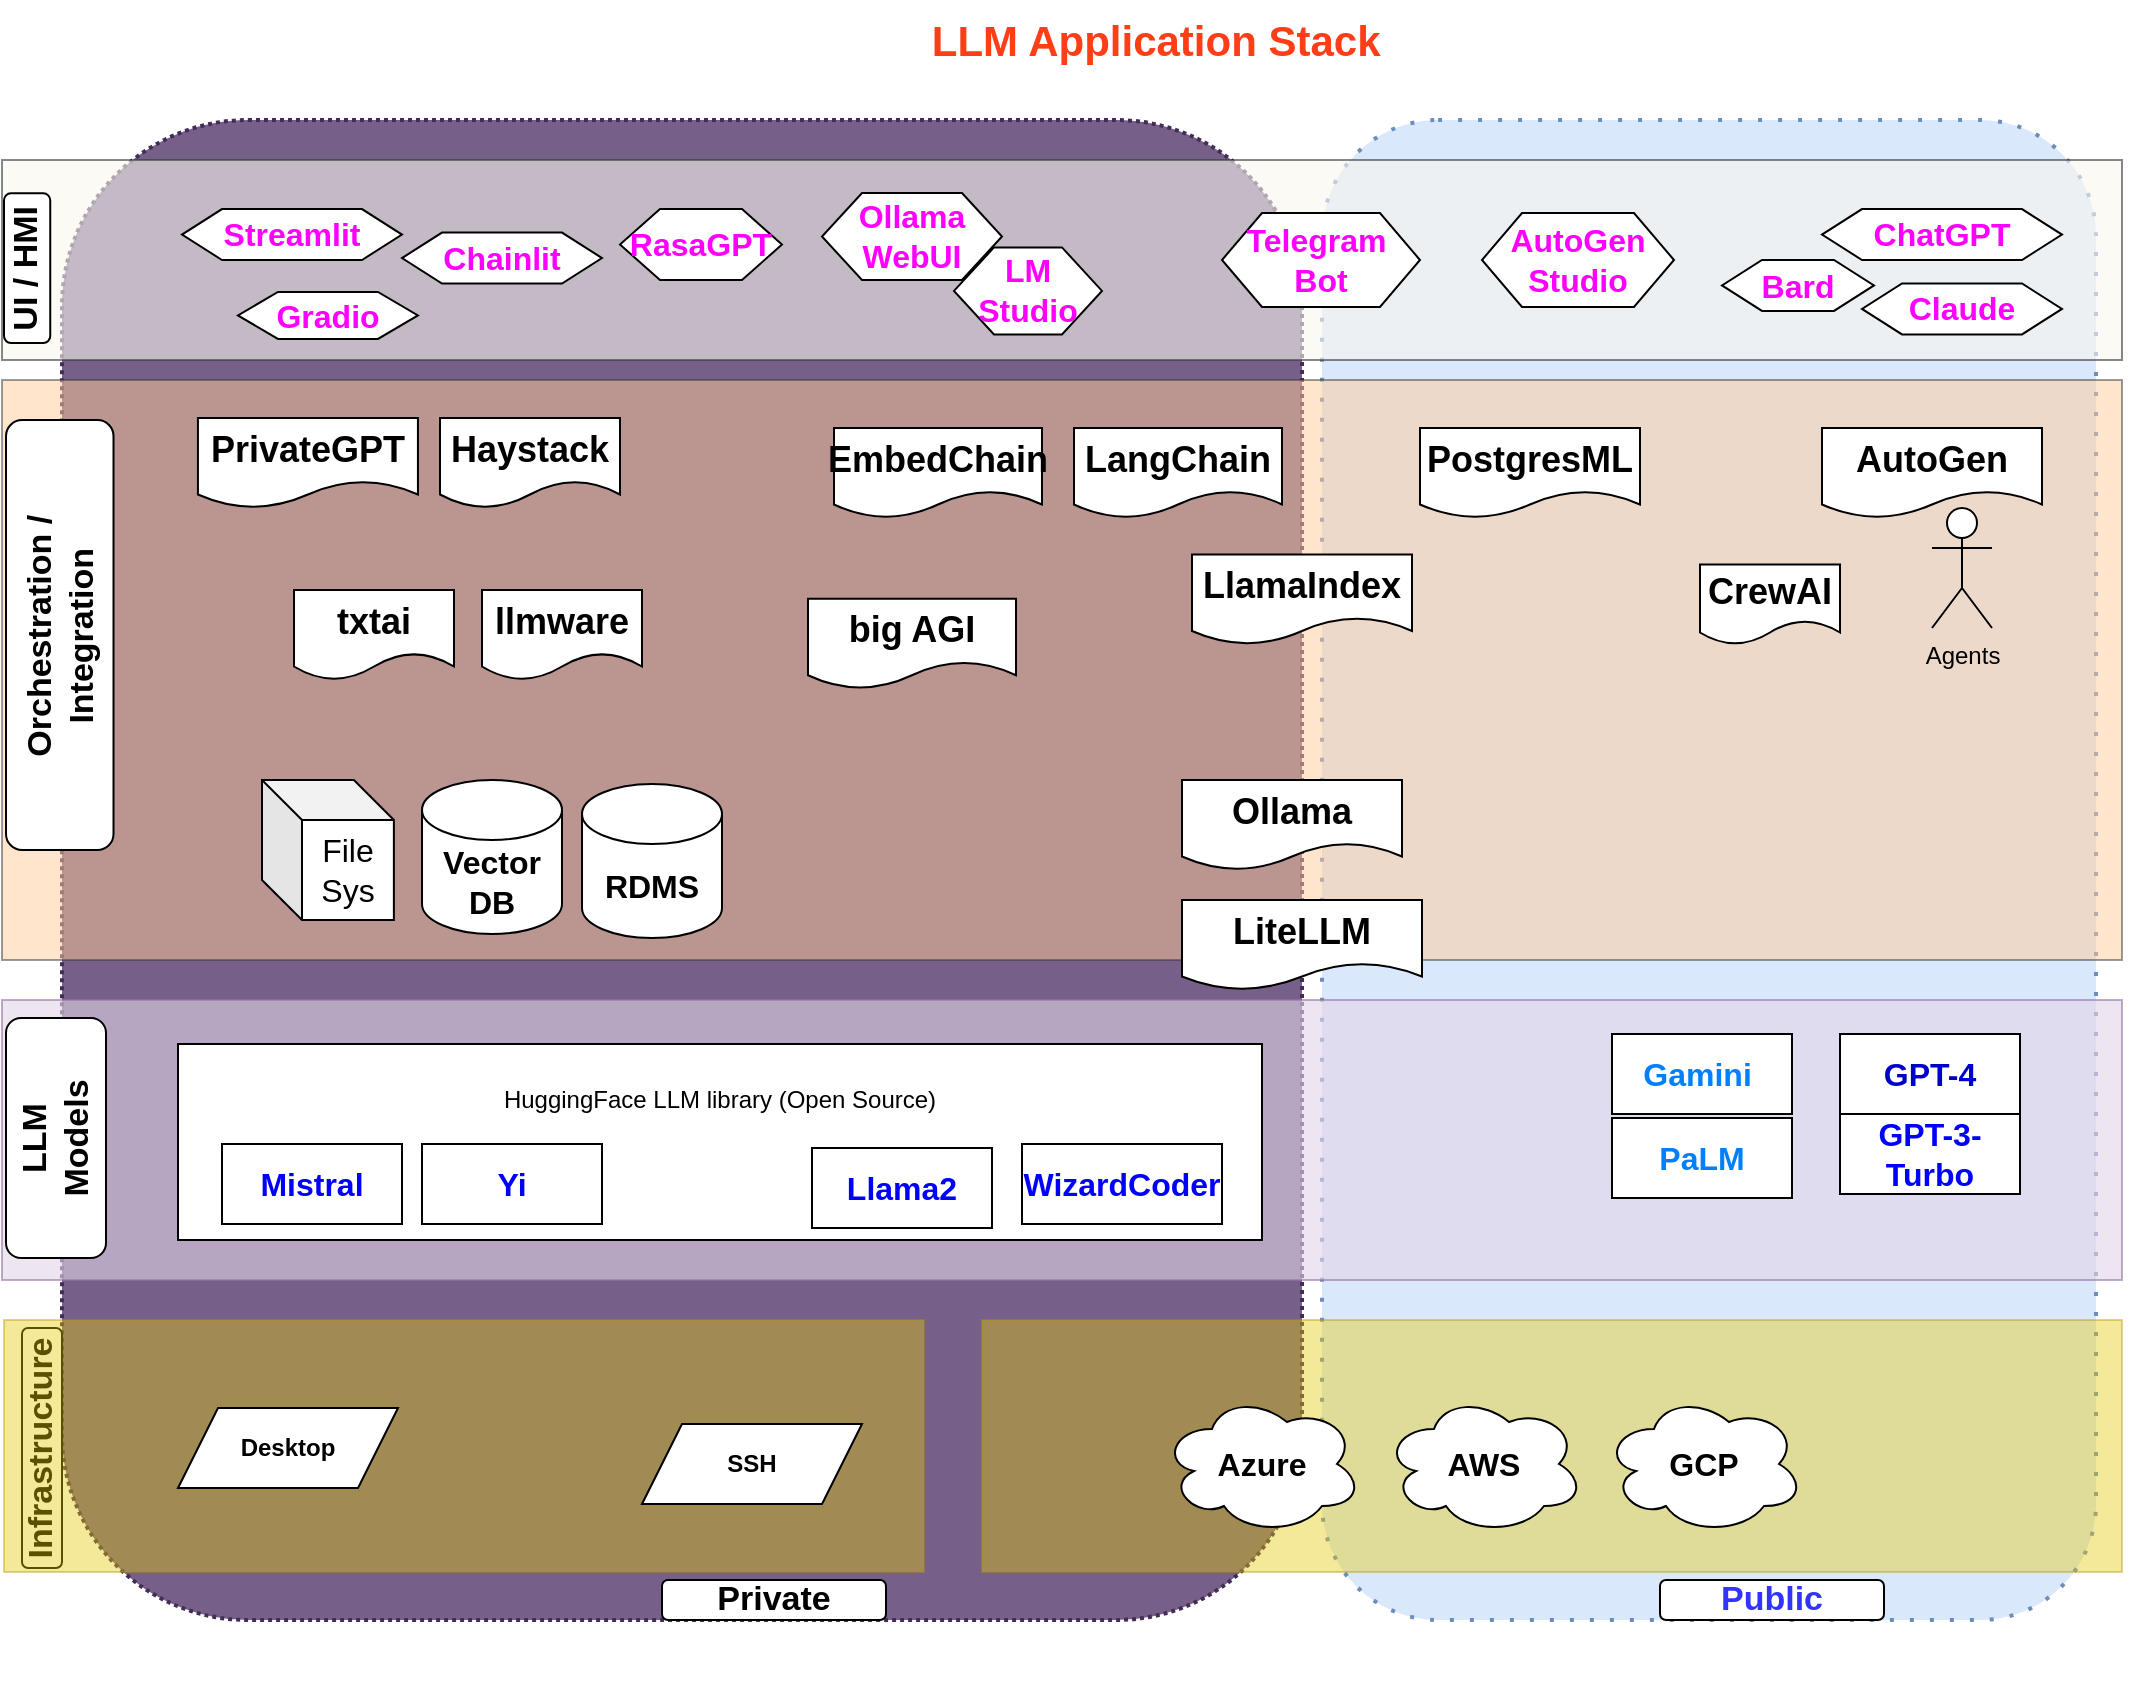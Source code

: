 <mxfile version="22.1.16" type="device">
  <diagram name="Page-1" id="i0_o2ARXLJ6j_lircmFi">
    <mxGraphModel dx="1036" dy="606" grid="1" gridSize="10" guides="1" tooltips="1" connect="1" arrows="1" fold="1" page="1" pageScale="1" pageWidth="1100" pageHeight="850" math="0" shadow="0">
      <root>
        <mxCell id="0" />
        <mxCell id="1" parent="0" />
        <mxCell id="uhhtUNB6FmitXAAVwI5m-48" value="" style="group" parent="1" vertex="1" connectable="0">
          <mxGeometry x="14" y="6" width="1070" height="840" as="geometry" />
        </mxCell>
        <mxCell id="mXI2qHtpMhk3_PRG1ky6-10" value="" style="rounded=1;whiteSpace=wrap;html=1;strokeWidth=2;dashed=1;dashPattern=1 1;fillColor=#76608a;fontColor=#ffffff;strokeColor=#432D57;" parent="uhhtUNB6FmitXAAVwI5m-48" vertex="1">
          <mxGeometry x="30" y="60" width="620" height="750" as="geometry" />
        </mxCell>
        <mxCell id="mXI2qHtpMhk3_PRG1ky6-8" value="" style="rounded=1;whiteSpace=wrap;html=1;dashed=1;dashPattern=1 4;strokeWidth=2;fillColor=#dae8fc;strokeColor=#6c8ebf;" parent="uhhtUNB6FmitXAAVwI5m-48" vertex="1">
          <mxGeometry x="660" y="60" width="387" height="750" as="geometry" />
        </mxCell>
        <mxCell id="mXI2qHtpMhk3_PRG1ky6-4" value="" style="rounded=0;whiteSpace=wrap;html=1;fillColor=#e3c800;fontColor=#000000;strokeColor=#B09500;opacity=40;" parent="uhhtUNB6FmitXAAVwI5m-48" vertex="1">
          <mxGeometry x="490" y="660" width="570" height="126" as="geometry" />
        </mxCell>
        <mxCell id="mXI2qHtpMhk3_PRG1ky6-6" value="" style="rounded=0;whiteSpace=wrap;html=1;fillColor=#f9f7ed;opacity=60;strokeColor=#36393d;" parent="uhhtUNB6FmitXAAVwI5m-48" vertex="1">
          <mxGeometry y="80" width="1060" height="100" as="geometry" />
        </mxCell>
        <mxCell id="mXI2qHtpMhk3_PRG1ky6-5" value="" style="rounded=0;whiteSpace=wrap;html=1;fillColor=#e1d5e7;strokeColor=#9673a6;opacity=60;" parent="uhhtUNB6FmitXAAVwI5m-48" vertex="1">
          <mxGeometry y="500" width="1060" height="140" as="geometry" />
        </mxCell>
        <mxCell id="mXI2qHtpMhk3_PRG1ky6-11" value="&lt;b&gt;&lt;font color=&quot;#3333ff&quot; style=&quot;font-size: 17px;&quot;&gt;Public&lt;/font&gt;&lt;/b&gt;" style="rounded=1;whiteSpace=wrap;html=1;" parent="uhhtUNB6FmitXAAVwI5m-48" vertex="1">
          <mxGeometry x="829" y="790" width="112" height="20" as="geometry" />
        </mxCell>
        <mxCell id="mXI2qHtpMhk3_PRG1ky6-7" value="" style="rounded=0;whiteSpace=wrap;html=1;fillColor=#ffcc99;strokeColor=#36393d;opacity=50;" parent="uhhtUNB6FmitXAAVwI5m-48" vertex="1">
          <mxGeometry y="190" width="1060" height="290" as="geometry" />
        </mxCell>
        <mxCell id="mXI2qHtpMhk3_PRG1ky6-12" value="&lt;b&gt;&lt;font style=&quot;font-size: 17px;&quot;&gt;Private&lt;/font&gt;&lt;/b&gt;" style="rounded=1;whiteSpace=wrap;html=1;" parent="uhhtUNB6FmitXAAVwI5m-48" vertex="1">
          <mxGeometry x="330" y="790" width="112" height="20" as="geometry" />
        </mxCell>
        <mxCell id="uhhtUNB6FmitXAAVwI5m-1" value="&lt;b&gt;&lt;font style=&quot;font-size: 17px;&quot;&gt;Infrastructure&lt;/font&gt;&lt;/b&gt;" style="rounded=1;whiteSpace=wrap;html=1;rotatable=1;rotation=-90;" parent="uhhtUNB6FmitXAAVwI5m-48" vertex="1">
          <mxGeometry x="-40" y="714" width="120" height="20" as="geometry" />
        </mxCell>
        <mxCell id="uhhtUNB6FmitXAAVwI5m-2" value="&lt;b&gt;&lt;font style=&quot;font-size: 17px;&quot;&gt;LLM &lt;br&gt;Models&lt;/font&gt;&lt;/b&gt;" style="rounded=1;whiteSpace=wrap;html=1;rotatable=1;rotation=-90;" parent="uhhtUNB6FmitXAAVwI5m-48" vertex="1">
          <mxGeometry x="-33" y="544" width="120" height="50" as="geometry" />
        </mxCell>
        <mxCell id="uhhtUNB6FmitXAAVwI5m-3" value="&lt;b&gt;&lt;font style=&quot;font-size: 17px;&quot;&gt;Orchestration / Integration&lt;/font&gt;&lt;/b&gt;" style="rounded=1;whiteSpace=wrap;html=1;rotatable=1;rotation=-90;" parent="uhhtUNB6FmitXAAVwI5m-48" vertex="1">
          <mxGeometry x="-78.62" y="290.63" width="215" height="53.75" as="geometry" />
        </mxCell>
        <mxCell id="uhhtUNB6FmitXAAVwI5m-4" value="&lt;b&gt;&lt;font style=&quot;font-size: 17px;&quot;&gt;UI / HMI&lt;/font&gt;&lt;/b&gt;" style="rounded=1;whiteSpace=wrap;html=1;rotatable=1;rotation=-90;" parent="uhhtUNB6FmitXAAVwI5m-48" vertex="1">
          <mxGeometry x="-24.86" y="122.53" width="74.84" height="23.12" as="geometry" />
        </mxCell>
        <mxCell id="uhhtUNB6FmitXAAVwI5m-9" value="" style="rounded=0;whiteSpace=wrap;html=1;fillColor=#e3c800;fontColor=#000000;strokeColor=#B09500;opacity=40;" parent="uhhtUNB6FmitXAAVwI5m-48" vertex="1">
          <mxGeometry x="1" y="660" width="460" height="126" as="geometry" />
        </mxCell>
        <mxCell id="uhhtUNB6FmitXAAVwI5m-10" value="&lt;b&gt;Desktop&lt;/b&gt;" style="shape=parallelogram;perimeter=parallelogramPerimeter;whiteSpace=wrap;html=1;fixedSize=1;" parent="uhhtUNB6FmitXAAVwI5m-48" vertex="1">
          <mxGeometry x="88" y="704" width="110" height="40" as="geometry" />
        </mxCell>
        <mxCell id="uhhtUNB6FmitXAAVwI5m-11" value="&lt;b&gt;SSH&lt;/b&gt;" style="shape=parallelogram;perimeter=parallelogramPerimeter;whiteSpace=wrap;html=1;fixedSize=1;" parent="uhhtUNB6FmitXAAVwI5m-48" vertex="1">
          <mxGeometry x="320" y="712" width="110" height="40" as="geometry" />
        </mxCell>
        <mxCell id="uhhtUNB6FmitXAAVwI5m-12" value="&lt;font color=&quot;#007fff&quot; style=&quot;font-size: 16px;&quot;&gt;&lt;b&gt;Gamini&amp;nbsp;&lt;/b&gt;&lt;/font&gt;" style="rounded=0;whiteSpace=wrap;html=1;" parent="uhhtUNB6FmitXAAVwI5m-48" vertex="1">
          <mxGeometry x="805" y="517" width="90" height="40" as="geometry" />
        </mxCell>
        <mxCell id="uhhtUNB6FmitXAAVwI5m-13" value="&lt;span style=&quot;font-size: 16px;&quot;&gt;&lt;b&gt;&lt;font color=&quot;#0000cc&quot;&gt;GPT-4&lt;/font&gt;&lt;/b&gt;&lt;/span&gt;" style="rounded=0;whiteSpace=wrap;html=1;" parent="uhhtUNB6FmitXAAVwI5m-48" vertex="1">
          <mxGeometry x="919" y="517" width="90" height="40" as="geometry" />
        </mxCell>
        <mxCell id="uhhtUNB6FmitXAAVwI5m-14" value="&lt;span style=&quot;font-size: 16px;&quot;&gt;&lt;b&gt;&lt;font color=&quot;#0000ff&quot;&gt;GPT-3-Turbo&lt;/font&gt;&lt;/b&gt;&lt;/span&gt;" style="rounded=0;whiteSpace=wrap;html=1;" parent="uhhtUNB6FmitXAAVwI5m-48" vertex="1">
          <mxGeometry x="919" y="557" width="90" height="40" as="geometry" />
        </mxCell>
        <mxCell id="uhhtUNB6FmitXAAVwI5m-15" value="&lt;font color=&quot;#007fff&quot; style=&quot;font-size: 16px;&quot;&gt;&lt;b&gt;PaLM&lt;/b&gt;&lt;/font&gt;" style="rounded=0;whiteSpace=wrap;html=1;" parent="uhhtUNB6FmitXAAVwI5m-48" vertex="1">
          <mxGeometry x="805" y="559" width="90" height="40" as="geometry" />
        </mxCell>
        <mxCell id="uhhtUNB6FmitXAAVwI5m-16" value="HuggingFace LLM library (Open Source)&lt;br&gt;&lt;br&gt;&lt;br&gt;&lt;br&gt;" style="rounded=0;whiteSpace=wrap;html=1;" parent="uhhtUNB6FmitXAAVwI5m-48" vertex="1">
          <mxGeometry x="88" y="522" width="542" height="98" as="geometry" />
        </mxCell>
        <mxCell id="uhhtUNB6FmitXAAVwI5m-17" value="&lt;font color=&quot;#0000ff&quot; style=&quot;font-size: 16px;&quot;&gt;&lt;b&gt;Mistral&lt;/b&gt;&lt;/font&gt;" style="rounded=0;whiteSpace=wrap;html=1;" parent="uhhtUNB6FmitXAAVwI5m-48" vertex="1">
          <mxGeometry x="110" y="572" width="90" height="40" as="geometry" />
        </mxCell>
        <mxCell id="uhhtUNB6FmitXAAVwI5m-18" value="&lt;font color=&quot;#0000ff&quot; style=&quot;font-size: 16px;&quot;&gt;&lt;b&gt;Yi&lt;/b&gt;&lt;/font&gt;" style="rounded=0;whiteSpace=wrap;html=1;" parent="uhhtUNB6FmitXAAVwI5m-48" vertex="1">
          <mxGeometry x="210" y="572" width="90" height="40" as="geometry" />
        </mxCell>
        <mxCell id="uhhtUNB6FmitXAAVwI5m-19" value="&lt;font style=&quot;font-size: 18px;&quot;&gt;&lt;b&gt;Haystack&lt;/b&gt;&lt;/font&gt;" style="shape=document;whiteSpace=wrap;html=1;boundedLbl=1;" parent="uhhtUNB6FmitXAAVwI5m-48" vertex="1">
          <mxGeometry x="219" y="209" width="90" height="45" as="geometry" />
        </mxCell>
        <mxCell id="uhhtUNB6FmitXAAVwI5m-20" value="&lt;font style=&quot;font-size: 18px;&quot;&gt;&lt;b&gt;PrivateGPT&lt;/b&gt;&lt;/font&gt;" style="shape=document;whiteSpace=wrap;html=1;boundedLbl=1;" parent="uhhtUNB6FmitXAAVwI5m-48" vertex="1">
          <mxGeometry x="97.97" y="209" width="110" height="45" as="geometry" />
        </mxCell>
        <mxCell id="uhhtUNB6FmitXAAVwI5m-21" value="&lt;font style=&quot;font-size: 18px;&quot;&gt;&lt;b&gt;LangChain&lt;/b&gt;&lt;/font&gt;" style="shape=document;whiteSpace=wrap;html=1;boundedLbl=1;" parent="uhhtUNB6FmitXAAVwI5m-48" vertex="1">
          <mxGeometry x="536" y="214" width="104" height="45" as="geometry" />
        </mxCell>
        <mxCell id="uhhtUNB6FmitXAAVwI5m-22" value="&lt;font style=&quot;font-size: 18px;&quot;&gt;&lt;b&gt;AutoGen&lt;/b&gt;&lt;/font&gt;" style="shape=document;whiteSpace=wrap;html=1;boundedLbl=1;" parent="uhhtUNB6FmitXAAVwI5m-48" vertex="1">
          <mxGeometry x="910" y="214" width="110" height="45" as="geometry" />
        </mxCell>
        <mxCell id="uhhtUNB6FmitXAAVwI5m-23" value="&lt;font style=&quot;font-size: 18px;&quot;&gt;&lt;b&gt;LlamaIndex&lt;/b&gt;&lt;/font&gt;" style="shape=document;whiteSpace=wrap;html=1;boundedLbl=1;" parent="uhhtUNB6FmitXAAVwI5m-48" vertex="1">
          <mxGeometry x="595" y="277.25" width="110" height="45" as="geometry" />
        </mxCell>
        <mxCell id="uhhtUNB6FmitXAAVwI5m-24" value="&lt;font style=&quot;font-size: 18px;&quot;&gt;&lt;b&gt;LiteLLM&lt;/b&gt;&lt;/font&gt;" style="shape=document;whiteSpace=wrap;html=1;boundedLbl=1;" parent="uhhtUNB6FmitXAAVwI5m-48" vertex="1">
          <mxGeometry x="590" y="450" width="120" height="45" as="geometry" />
        </mxCell>
        <mxCell id="uhhtUNB6FmitXAAVwI5m-25" value="&lt;font style=&quot;font-size: 18px;&quot;&gt;&lt;b&gt;Ollama&lt;/b&gt;&lt;/font&gt;" style="shape=document;whiteSpace=wrap;html=1;boundedLbl=1;" parent="uhhtUNB6FmitXAAVwI5m-48" vertex="1">
          <mxGeometry x="590" y="390" width="110" height="45" as="geometry" />
        </mxCell>
        <mxCell id="uhhtUNB6FmitXAAVwI5m-26" value="&lt;font style=&quot;font-size: 16px;&quot;&gt;&lt;b&gt;Vector DB&lt;/b&gt;&lt;/font&gt;" style="shape=cylinder3;whiteSpace=wrap;html=1;boundedLbl=1;backgroundOutline=1;size=15;" parent="uhhtUNB6FmitXAAVwI5m-48" vertex="1">
          <mxGeometry x="210" y="390" width="70" height="77" as="geometry" />
        </mxCell>
        <mxCell id="uhhtUNB6FmitXAAVwI5m-27" value="&lt;font style=&quot;font-size: 16px;&quot;&gt;File&lt;br&gt;Sys&lt;/font&gt;" style="shape=cube;whiteSpace=wrap;html=1;boundedLbl=1;backgroundOutline=1;darkOpacity=0.05;darkOpacity2=0.1;" parent="uhhtUNB6FmitXAAVwI5m-48" vertex="1">
          <mxGeometry x="130" y="390" width="65.94" height="70" as="geometry" />
        </mxCell>
        <mxCell id="uhhtUNB6FmitXAAVwI5m-28" value="Agents" style="shape=umlActor;verticalLabelPosition=bottom;verticalAlign=top;html=1;outlineConnect=0;" parent="uhhtUNB6FmitXAAVwI5m-48" vertex="1">
          <mxGeometry x="965" y="254" width="30" height="60" as="geometry" />
        </mxCell>
        <mxCell id="uhhtUNB6FmitXAAVwI5m-29" value="&lt;b&gt;&lt;font color=&quot;#ff3e17&quot; style=&quot;font-size: 21px;&quot;&gt;LLM Application Stack&amp;nbsp;&lt;/font&gt;&lt;/b&gt;" style="rounded=0;whiteSpace=wrap;html=1;strokeColor=none;" parent="uhhtUNB6FmitXAAVwI5m-48" vertex="1">
          <mxGeometry x="410" width="340" height="40" as="geometry" />
        </mxCell>
        <mxCell id="uhhtUNB6FmitXAAVwI5m-30" value="&lt;font color=&quot;#ff00ff&quot; style=&quot;font-size: 16px;&quot;&gt;&lt;b&gt;Streamlit&lt;/b&gt;&lt;/font&gt;" style="shape=hexagon;perimeter=hexagonPerimeter2;whiteSpace=wrap;html=1;fixedSize=1;" parent="uhhtUNB6FmitXAAVwI5m-48" vertex="1">
          <mxGeometry x="90" y="104.54" width="110" height="25.46" as="geometry" />
        </mxCell>
        <mxCell id="uhhtUNB6FmitXAAVwI5m-34" value="&lt;font color=&quot;#ff00ff&quot; style=&quot;font-size: 16px;&quot;&gt;&lt;b&gt;Chainlit&lt;/b&gt;&lt;/font&gt;" style="shape=hexagon;perimeter=hexagonPerimeter2;whiteSpace=wrap;html=1;fixedSize=1;" parent="uhhtUNB6FmitXAAVwI5m-48" vertex="1">
          <mxGeometry x="200" y="116.29" width="100" height="25.46" as="geometry" />
        </mxCell>
        <mxCell id="uhhtUNB6FmitXAAVwI5m-35" value="&lt;font color=&quot;#ff00ff&quot; style=&quot;font-size: 16px;&quot;&gt;&lt;b&gt;Gradio&lt;/b&gt;&lt;/font&gt;" style="shape=hexagon;perimeter=hexagonPerimeter2;whiteSpace=wrap;html=1;fixedSize=1;" parent="uhhtUNB6FmitXAAVwI5m-48" vertex="1">
          <mxGeometry x="117.97" y="145.96" width="90" height="23.5" as="geometry" />
        </mxCell>
        <mxCell id="uhhtUNB6FmitXAAVwI5m-36" value="&lt;font color=&quot;#ff00ff&quot; style=&quot;font-size: 16px;&quot;&gt;&lt;b&gt;ChatGPT&lt;/b&gt;&lt;/font&gt;" style="shape=hexagon;perimeter=hexagonPerimeter2;whiteSpace=wrap;html=1;fixedSize=1;" parent="uhhtUNB6FmitXAAVwI5m-48" vertex="1">
          <mxGeometry x="910" y="104.54" width="120" height="25.46" as="geometry" />
        </mxCell>
        <mxCell id="uhhtUNB6FmitXAAVwI5m-37" value="&lt;font color=&quot;#ff00ff&quot; style=&quot;font-size: 16px;&quot;&gt;&lt;b&gt;Claude&lt;/b&gt;&lt;/font&gt;" style="shape=hexagon;perimeter=hexagonPerimeter2;whiteSpace=wrap;html=1;fixedSize=1;" parent="uhhtUNB6FmitXAAVwI5m-48" vertex="1">
          <mxGeometry x="930" y="141.75" width="100" height="25.46" as="geometry" />
        </mxCell>
        <mxCell id="uhhtUNB6FmitXAAVwI5m-38" value="&lt;font color=&quot;#ff00ff&quot; style=&quot;font-size: 16px;&quot;&gt;&lt;b&gt;Telegram&amp;nbsp;&lt;br&gt;Bot&lt;br&gt;&lt;/b&gt;&lt;/font&gt;" style="shape=hexagon;perimeter=hexagonPerimeter2;whiteSpace=wrap;html=1;fixedSize=1;" parent="uhhtUNB6FmitXAAVwI5m-48" vertex="1">
          <mxGeometry x="610" y="106.5" width="99" height="47" as="geometry" />
        </mxCell>
        <mxCell id="uhhtUNB6FmitXAAVwI5m-39" value="&lt;font color=&quot;#0000ff&quot; style=&quot;font-size: 16px;&quot;&gt;&lt;b&gt;WizardCoder&lt;/b&gt;&lt;/font&gt;" style="rounded=0;whiteSpace=wrap;html=1;" parent="uhhtUNB6FmitXAAVwI5m-48" vertex="1">
          <mxGeometry x="510" y="572" width="100" height="40" as="geometry" />
        </mxCell>
        <mxCell id="uhhtUNB6FmitXAAVwI5m-40" value="&lt;b&gt;&lt;font style=&quot;font-size: 16px;&quot;&gt;AWS&lt;/font&gt;&lt;/b&gt;" style="ellipse;shape=cloud;whiteSpace=wrap;html=1;" parent="uhhtUNB6FmitXAAVwI5m-48" vertex="1">
          <mxGeometry x="691" y="697" width="100" height="70" as="geometry" />
        </mxCell>
        <mxCell id="uhhtUNB6FmitXAAVwI5m-41" value="&lt;b style=&quot;border-color: var(--border-color);&quot;&gt;&lt;font style=&quot;border-color: var(--border-color); font-size: 16px;&quot;&gt;GCP&lt;/font&gt;&lt;/b&gt;" style="ellipse;shape=cloud;whiteSpace=wrap;html=1;" parent="uhhtUNB6FmitXAAVwI5m-48" vertex="1">
          <mxGeometry x="801" y="697" width="100" height="70" as="geometry" />
        </mxCell>
        <mxCell id="uhhtUNB6FmitXAAVwI5m-42" value="&lt;b style=&quot;border-color: var(--border-color);&quot;&gt;&lt;font style=&quot;border-color: var(--border-color); font-size: 16px;&quot;&gt;Azure&lt;/font&gt;&lt;/b&gt;" style="ellipse;shape=cloud;whiteSpace=wrap;html=1;" parent="uhhtUNB6FmitXAAVwI5m-48" vertex="1">
          <mxGeometry x="580" y="697" width="100" height="70" as="geometry" />
        </mxCell>
        <mxCell id="uhhtUNB6FmitXAAVwI5m-44" value="&lt;font style=&quot;font-size: 16px;&quot;&gt;&lt;b&gt;RDMS&lt;/b&gt;&lt;/font&gt;" style="shape=cylinder3;whiteSpace=wrap;html=1;boundedLbl=1;backgroundOutline=1;size=15;" parent="uhhtUNB6FmitXAAVwI5m-48" vertex="1">
          <mxGeometry x="290" y="392" width="70" height="77" as="geometry" />
        </mxCell>
        <mxCell id="uhhtUNB6FmitXAAVwI5m-45" value="&lt;font color=&quot;#0000ff&quot; style=&quot;font-size: 16px;&quot;&gt;&lt;b&gt;Llama2&lt;/b&gt;&lt;/font&gt;" style="rounded=0;whiteSpace=wrap;html=1;" parent="uhhtUNB6FmitXAAVwI5m-48" vertex="1">
          <mxGeometry x="405" y="574" width="90" height="40" as="geometry" />
        </mxCell>
        <mxCell id="uhhtUNB6FmitXAAVwI5m-46" value="&lt;font style=&quot;font-size: 18px;&quot;&gt;&lt;b&gt;llmware&lt;/b&gt;&lt;/font&gt;" style="shape=document;whiteSpace=wrap;html=1;boundedLbl=1;" parent="uhhtUNB6FmitXAAVwI5m-48" vertex="1">
          <mxGeometry x="240" y="295.01" width="80" height="45" as="geometry" />
        </mxCell>
        <mxCell id="JLPEa77Uh13Zxa8-wWIW-1" value="&lt;font style=&quot;font-size: 18px;&quot;&gt;&lt;b&gt;txtai&lt;/b&gt;&lt;/font&gt;" style="shape=document;whiteSpace=wrap;html=1;boundedLbl=1;" parent="uhhtUNB6FmitXAAVwI5m-48" vertex="1">
          <mxGeometry x="146" y="295.01" width="80" height="45" as="geometry" />
        </mxCell>
        <mxCell id="oleBlqP1BbrzKMwtvfZZ-2" value="&lt;font color=&quot;#ff00ff&quot; style=&quot;font-size: 16px;&quot;&gt;&lt;b&gt;AutoGen&lt;br&gt;Studio&lt;br&gt;&lt;/b&gt;&lt;/font&gt;" style="shape=hexagon;perimeter=hexagonPerimeter2;whiteSpace=wrap;html=1;fixedSize=1;" parent="uhhtUNB6FmitXAAVwI5m-48" vertex="1">
          <mxGeometry x="740" y="106.5" width="96" height="47" as="geometry" />
        </mxCell>
        <mxCell id="9qQmUJHSrcrS_1e3mnja-1" value="&lt;font color=&quot;#ff00ff&quot; style=&quot;font-size: 16px;&quot;&gt;&lt;b&gt;Ollama &lt;br&gt;WebUI&lt;br&gt;&lt;/b&gt;&lt;/font&gt;" style="shape=hexagon;perimeter=hexagonPerimeter2;whiteSpace=wrap;html=1;fixedSize=1;" parent="uhhtUNB6FmitXAAVwI5m-48" vertex="1">
          <mxGeometry x="410" y="96.5" width="90" height="43.5" as="geometry" />
        </mxCell>
        <mxCell id="9qQmUJHSrcrS_1e3mnja-2" value="&lt;font color=&quot;#ff00ff&quot; style=&quot;font-size: 16px;&quot;&gt;&lt;b&gt;RasaGPT&lt;br&gt;&lt;/b&gt;&lt;/font&gt;" style="shape=hexagon;perimeter=hexagonPerimeter2;whiteSpace=wrap;html=1;fixedSize=1;" parent="uhhtUNB6FmitXAAVwI5m-48" vertex="1">
          <mxGeometry x="309" y="104.54" width="81" height="35.46" as="geometry" />
        </mxCell>
        <mxCell id="9qQmUJHSrcrS_1e3mnja-3" value="&lt;font color=&quot;#ff00ff&quot; style=&quot;font-size: 16px;&quot;&gt;&lt;b&gt;Bard&lt;/b&gt;&lt;/font&gt;" style="shape=hexagon;perimeter=hexagonPerimeter2;whiteSpace=wrap;html=1;fixedSize=1;" parent="uhhtUNB6FmitXAAVwI5m-48" vertex="1">
          <mxGeometry x="860" y="130" width="76" height="25.46" as="geometry" />
        </mxCell>
        <mxCell id="9qQmUJHSrcrS_1e3mnja-4" value="&lt;font style=&quot;font-size: 18px;&quot;&gt;&lt;b&gt;PostgresML&lt;/b&gt;&lt;/font&gt;" style="shape=document;whiteSpace=wrap;html=1;boundedLbl=1;" parent="uhhtUNB6FmitXAAVwI5m-48" vertex="1">
          <mxGeometry x="709" y="214" width="110" height="45" as="geometry" />
        </mxCell>
        <mxCell id="MjQa_y_JuF8SWezKRWib-1" value="&lt;font color=&quot;#ff00ff&quot; style=&quot;font-size: 16px;&quot;&gt;&lt;b&gt;LM Studio&lt;br&gt;&lt;/b&gt;&lt;/font&gt;" style="shape=hexagon;perimeter=hexagonPerimeter2;whiteSpace=wrap;html=1;fixedSize=1;" vertex="1" parent="uhhtUNB6FmitXAAVwI5m-48">
          <mxGeometry x="476" y="123.71" width="74" height="43.5" as="geometry" />
        </mxCell>
        <mxCell id="MjQa_y_JuF8SWezKRWib-2" value="&lt;font style=&quot;font-size: 18px;&quot;&gt;&lt;b&gt;CrewAI&lt;/b&gt;&lt;/font&gt;" style="shape=document;whiteSpace=wrap;html=1;boundedLbl=1;" vertex="1" parent="uhhtUNB6FmitXAAVwI5m-48">
          <mxGeometry x="849" y="282.25" width="70" height="40" as="geometry" />
        </mxCell>
        <mxCell id="MjQa_y_JuF8SWezKRWib-3" value="&lt;font style=&quot;font-size: 18px;&quot;&gt;&lt;b&gt;EmbedChain&lt;/b&gt;&lt;/font&gt;" style="shape=document;whiteSpace=wrap;html=1;boundedLbl=1;" vertex="1" parent="uhhtUNB6FmitXAAVwI5m-48">
          <mxGeometry x="416" y="214" width="104" height="45" as="geometry" />
        </mxCell>
        <mxCell id="MjQa_y_JuF8SWezKRWib-4" value="&lt;font style=&quot;font-size: 18px;&quot;&gt;&lt;b&gt;big AGI&lt;/b&gt;&lt;/font&gt;" style="shape=document;whiteSpace=wrap;html=1;boundedLbl=1;" vertex="1" parent="uhhtUNB6FmitXAAVwI5m-48">
          <mxGeometry x="403" y="299.38" width="104" height="45" as="geometry" />
        </mxCell>
      </root>
    </mxGraphModel>
  </diagram>
</mxfile>

